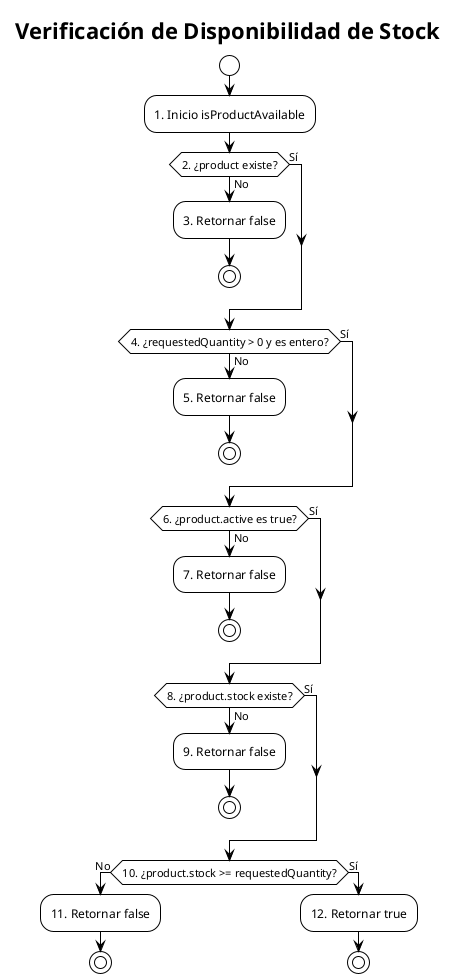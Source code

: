 @startuml PCB-A-14
!theme plain
skinparam backgroundColor white
skinparam defaultFontName Arial
skinparam defaultFontColor black
skinparam arrowColor black
skinparam shadowing false

title Verificación de Disponibilidad de Stock

start
:1. Inicio isProductAvailable;

if (2. ¿product existe?) then (No)
  :3. Retornar false;
  stop
else (Sí)
endif

if (4. ¿requestedQuantity > 0 y es entero?) then (No)
  :5. Retornar false;
  stop
else (Sí)
endif

if (6. ¿product.active es true?) then (No)
  :7. Retornar false;
  stop
else (Sí)
endif

if (8. ¿product.stock existe?) then (No)
  :9. Retornar false;
  stop
else (Sí)
endif

if (10. ¿product.stock >= requestedQuantity?) then (No)
  :11. Retornar false;
  stop
else (Sí)
  :12. Retornar true;
  stop
endif

@enduml 